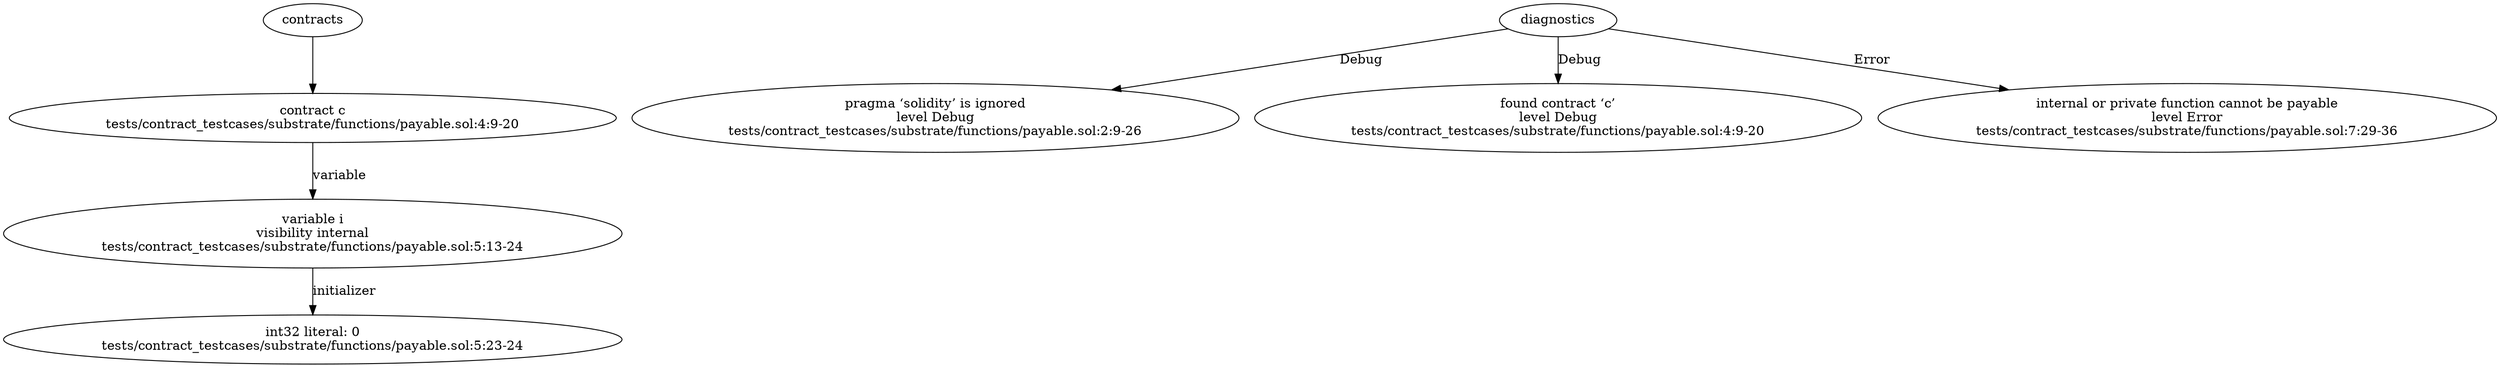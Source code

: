 strict digraph "tests/contract_testcases/substrate/functions/payable.sol" {
	contract [label="contract c\ntests/contract_testcases/substrate/functions/payable.sol:4:9-20"]
	var [label="variable i\nvisibility internal\ntests/contract_testcases/substrate/functions/payable.sol:5:13-24"]
	number_literal [label="int32 literal: 0\ntests/contract_testcases/substrate/functions/payable.sol:5:23-24"]
	diagnostic [label="pragma ‘solidity’ is ignored\nlevel Debug\ntests/contract_testcases/substrate/functions/payable.sol:2:9-26"]
	diagnostic_7 [label="found contract ‘c’\nlevel Debug\ntests/contract_testcases/substrate/functions/payable.sol:4:9-20"]
	diagnostic_8 [label="internal or private function cannot be payable\nlevel Error\ntests/contract_testcases/substrate/functions/payable.sol:7:29-36"]
	contracts -> contract
	contract -> var [label="variable"]
	var -> number_literal [label="initializer"]
	diagnostics -> diagnostic [label="Debug"]
	diagnostics -> diagnostic_7 [label="Debug"]
	diagnostics -> diagnostic_8 [label="Error"]
}
